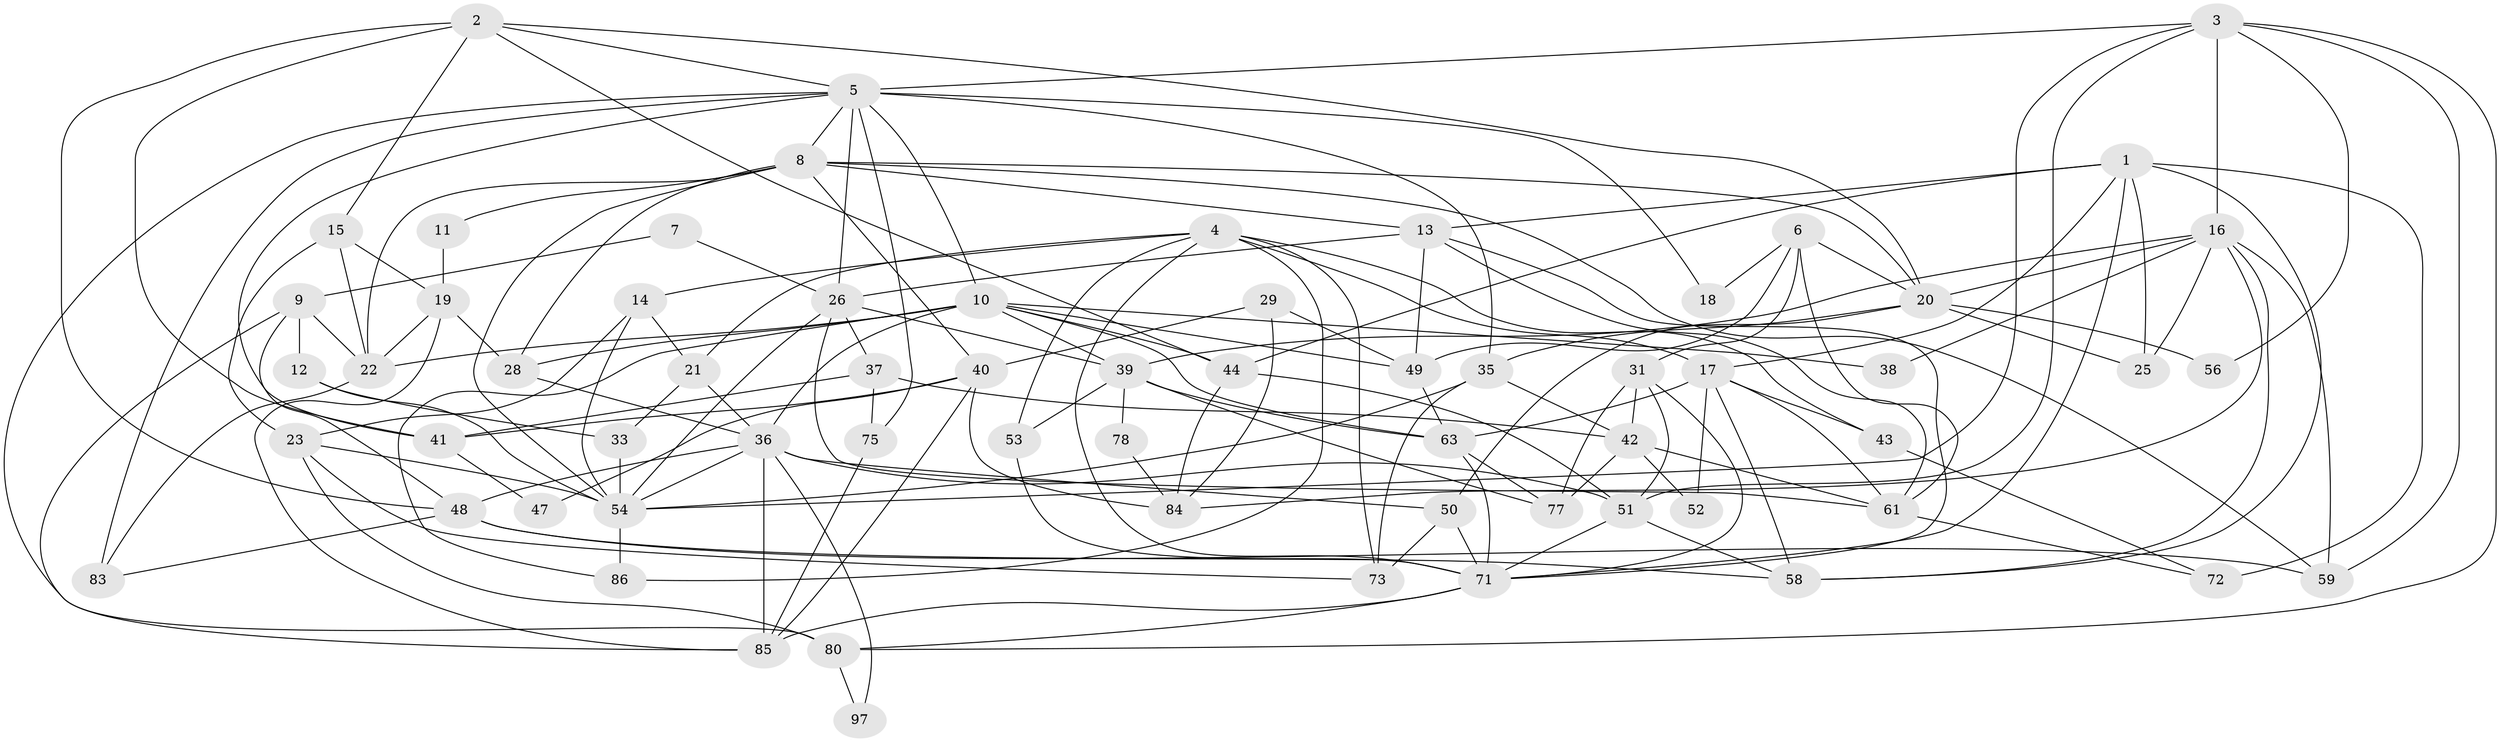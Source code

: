 // original degree distribution, {3: 0.23, 4: 0.3, 5: 0.15, 2: 0.16, 6: 0.11, 8: 0.01, 7: 0.03, 9: 0.01}
// Generated by graph-tools (version 1.1) at 2025/38/02/21/25 10:38:59]
// undirected, 64 vertices, 161 edges
graph export_dot {
graph [start="1"]
  node [color=gray90,style=filled];
  1 [super="+45"];
  2 [super="+46"];
  3 [super="+93"];
  4 [super="+30"];
  5 [super="+82"];
  6 [super="+60"];
  7;
  8 [super="+55"];
  9 [super="+34"];
  10 [super="+70"];
  11;
  12;
  13 [super="+100"];
  14 [super="+92"];
  15 [super="+57"];
  16 [super="+89"];
  17 [super="+27"];
  18;
  19 [super="+32"];
  20 [super="+24"];
  21;
  22;
  23 [super="+62"];
  25;
  26 [super="+90"];
  28 [super="+79"];
  29;
  31;
  33;
  35 [super="+64"];
  36 [super="+65"];
  37 [super="+74"];
  38;
  39 [super="+66"];
  40;
  41;
  42 [super="+81"];
  43;
  44 [super="+67"];
  47;
  48 [super="+87"];
  49 [super="+99"];
  50;
  51 [super="+68"];
  52;
  53;
  54 [super="+95"];
  56;
  58 [super="+94"];
  59;
  61 [super="+69"];
  63;
  71 [super="+76"];
  72;
  73 [super="+88"];
  75;
  77;
  78;
  80 [super="+91"];
  83;
  84 [super="+96"];
  85 [super="+98"];
  86;
  97;
  1 -- 71;
  1 -- 25;
  1 -- 17;
  1 -- 72;
  1 -- 44;
  1 -- 13;
  1 -- 58;
  2 -- 41;
  2 -- 44;
  2 -- 48;
  2 -- 15;
  2 -- 5;
  2 -- 20;
  3 -- 54;
  3 -- 56;
  3 -- 80;
  3 -- 59;
  3 -- 51;
  3 -- 16;
  3 -- 5;
  4 -- 43;
  4 -- 21;
  4 -- 53;
  4 -- 86;
  4 -- 71;
  4 -- 14;
  4 -- 17;
  4 -- 73;
  5 -- 75;
  5 -- 26;
  5 -- 83;
  5 -- 35;
  5 -- 8;
  5 -- 41;
  5 -- 10;
  5 -- 80;
  5 -- 18;
  6 -- 49 [weight=2];
  6 -- 61;
  6 -- 18;
  6 -- 31;
  6 -- 20;
  7 -- 9;
  7 -- 26;
  8 -- 59;
  8 -- 40;
  8 -- 22;
  8 -- 54;
  8 -- 11;
  8 -- 13;
  8 -- 28;
  8 -- 20;
  9 -- 22;
  9 -- 48;
  9 -- 12;
  9 -- 85;
  10 -- 63;
  10 -- 22;
  10 -- 38;
  10 -- 86;
  10 -- 36;
  10 -- 39;
  10 -- 44;
  10 -- 49;
  10 -- 28;
  11 -- 19;
  12 -- 33;
  12 -- 54;
  13 -- 71;
  13 -- 49;
  13 -- 61;
  13 -- 26;
  14 -- 23 [weight=2];
  14 -- 54;
  14 -- 21;
  15 -- 19;
  15 -- 22;
  15 -- 23;
  16 -- 59;
  16 -- 20;
  16 -- 38;
  16 -- 84;
  16 -- 25;
  16 -- 58;
  16 -- 39;
  17 -- 58;
  17 -- 43;
  17 -- 52;
  17 -- 61;
  17 -- 63;
  19 -- 22;
  19 -- 85;
  19 -- 28;
  20 -- 35;
  20 -- 50;
  20 -- 56;
  20 -- 25;
  21 -- 33;
  21 -- 36;
  22 -- 83;
  23 -- 80;
  23 -- 54;
  23 -- 73;
  26 -- 54;
  26 -- 39;
  26 -- 37;
  26 -- 61;
  28 -- 36;
  29 -- 40;
  29 -- 49;
  29 -- 84;
  31 -- 77;
  31 -- 51;
  31 -- 71;
  31 -- 42;
  33 -- 54;
  35 -- 42;
  35 -- 73;
  35 -- 54;
  36 -- 97;
  36 -- 54;
  36 -- 48;
  36 -- 50;
  36 -- 51;
  36 -- 85;
  37 -- 41;
  37 -- 42;
  37 -- 75;
  39 -- 63;
  39 -- 53;
  39 -- 77;
  39 -- 78;
  40 -- 41;
  40 -- 47;
  40 -- 85;
  40 -- 84;
  41 -- 47;
  42 -- 61;
  42 -- 52;
  42 -- 77;
  43 -- 72;
  44 -- 84;
  44 -- 51;
  48 -- 83;
  48 -- 59;
  48 -- 58;
  49 -- 63;
  50 -- 71;
  50 -- 73;
  51 -- 71;
  51 -- 58;
  53 -- 71;
  54 -- 86;
  61 -- 72;
  63 -- 77;
  63 -- 71;
  71 -- 85;
  71 -- 80;
  75 -- 85;
  78 -- 84;
  80 -- 97;
}

